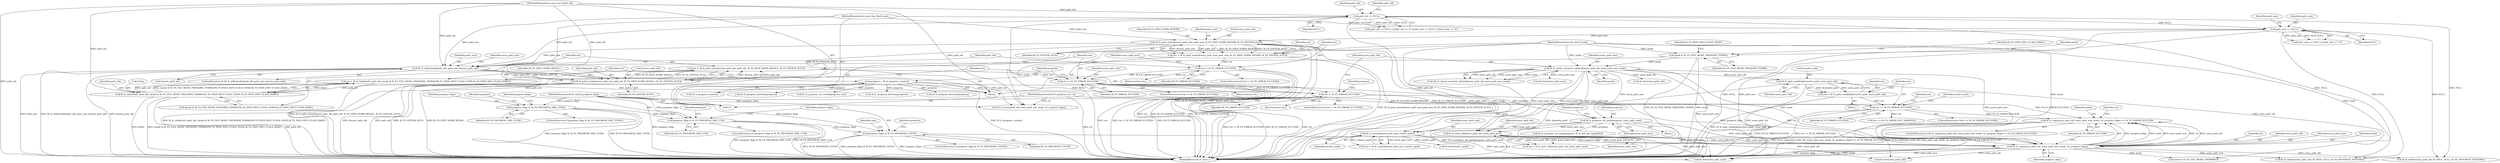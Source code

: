 digraph "0_mstdlib_db124b8f607dd0a40a9aef2d4d468fad433522a7_3@API" {
"1000333" [label="(Call,M_fs_copy(norm_path_old, norm_path_new, mode, cb, progress_flags) == M_FS_ERROR_SUCCESS)"];
"1000334" [label="(Call,M_fs_copy(norm_path_old, norm_path_new, mode, cb, progress_flags))"];
"1000304" [label="(Call,M_fs_path_readlink(&resolve_path, norm_path_old))"];
"1000236" [label="(Call,M_fs_check_overwrite_allowed(norm_path_old, norm_path_new, mode))"];
"1000216" [label="(Call,mode & M_FS_FILE_MODE_PRESERVE_PERMS)"];
"1000114" [label="(MethodParameterIn,M_uint32 mode)"];
"1000324" [label="(Call,M_fs_move_file(norm_path_old, norm_path_new))"];
"1000256" [label="(Call,M_fs_progress_set_path(progress, norm_path_new))"];
"1000206" [label="(Call,progress = M_fs_progress_create())"];
"1000315" [label="(Call,M_fs_symlink(norm_path_new, resolve_path))"];
"1000115" [label="(MethodParameterIn,M_fs_progress_cb_t cb)"];
"1000286" [label="(Call,progress_flags & M_FS_PROGRESS_COUNT)"];
"1000275" [label="(Call,progress_flags & M_FS_PROGRESS_SIZE_CUR)"];
"1000264" [label="(Call,progress_flags & M_FS_PROGRESS_SIZE_TOTAL)"];
"1000116" [label="(MethodParameterIn,M_uint32 progress_flags)"];
"1000309" [label="(Call,res == M_FS_ERROR_SUCCESS)"];
"1000302" [label="(Call,res = M_fs_path_readlink(&resolve_path, norm_path_old))"];
"1000222" [label="(Call,res != M_FS_ERROR_SUCCESS)"];
"1000209" [label="(Call,res = M_fs_info(&info, path_old, (mode & M_FS_FILE_MODE_PRESERVE_PERMS)?M_FS_PATH_INFO_FLAGS_NONE:M_FS_PATH_INFO_FLAGS_BASIC))"];
"1000211" [label="(Call,M_fs_info(&info, path_old, (mode & M_FS_FILE_MODE_PRESERVE_PERMS)?M_FS_PATH_INFO_FLAGS_NONE:M_FS_PATH_INFO_FLAGS_BASIC))"];
"1000189" [label="(Call,M_fs_path_norm(&norm_path_old, path_old, M_FS_PATH_NORM_RESALL, M_FS_SYSTEM_AUTO))"];
"1000167" [label="(Call,M_fs_isfileintodir(path_old, path_new, &norm_path_old))"];
"1000130" [label="(Call,path_old == NULL)"];
"1000112" [label="(MethodParameterIn,const char *path_old)"];
"1000151" [label="(Call,M_fs_path_norm(&norm_path_new, path_new, M_FS_PATH_NORM_RESDIR, M_FS_SYSTEM_AUTO))"];
"1000139" [label="(Call,path_new == NULL)"];
"1000113" [label="(MethodParameterIn,const char *path_new)"];
"1000196" [label="(Call,res != M_FS_ERROR_SUCCESS)"];
"1000187" [label="(Call,res = M_fs_path_norm(&norm_path_old, path_old, M_FS_PATH_NORM_RESALL, M_FS_SYSTEM_AUTO))"];
"1000158" [label="(Call,res != M_FS_ERROR_SUCCESS)"];
"1000149" [label="(Call,res = M_fs_path_norm(&norm_path_new, path_new, M_FS_PATH_NORM_RESDIR, M_FS_SYSTEM_AUTO))"];
"1000195" [label="(ControlStructure,if (res != M_FS_ERROR_SUCCESS))"];
"1000204" [label="(Return,return res;)"];
"1000340" [label="(Identifier,M_FS_ERROR_SUCCESS)"];
"1000276" [label="(Identifier,progress_flags)"];
"1000113" [label="(MethodParameterIn,const char *path_new)"];
"1000132" [label="(Identifier,NULL)"];
"1000130" [label="(Call,path_old == NULL)"];
"1000251" [label="(Block,)"];
"1000196" [label="(Call,res != M_FS_ERROR_SUCCESS)"];
"1000314" [label="(Identifier,res)"];
"1000116" [label="(MethodParameterIn,M_uint32 progress_flags)"];
"1000219" [label="(Identifier,M_FS_PATH_INFO_FLAGS_NONE)"];
"1000334" [label="(Call,M_fs_copy(norm_path_old, norm_path_new, mode, cb, progress_flags))"];
"1000215" [label="(Call,(mode & M_FS_FILE_MODE_PRESERVE_PERMS)?M_FS_PATH_INFO_FLAGS_NONE:M_FS_PATH_INFO_FLAGS_BASIC)"];
"1000194" [label="(Identifier,M_FS_SYSTEM_AUTO)"];
"1000131" [label="(Identifier,path_old)"];
"1000198" [label="(Identifier,M_FS_ERROR_SUCCESS)"];
"1000263" [label="(ControlStructure,if (progress_flags & M_FS_PROGRESS_SIZE_TOTAL))"];
"1000260" [label="(Identifier,progress)"];
"1000150" [label="(Identifier,res)"];
"1000280" [label="(Identifier,progress)"];
"1000212" [label="(Call,&info)"];
"1000188" [label="(Identifier,res)"];
"1000311" [label="(Identifier,M_FS_ERROR_SUCCESS)"];
"1000256" [label="(Call,M_fs_progress_set_path(progress, norm_path_new))"];
"1000226" [label="(Call,M_fs_progress_destroy(progress))"];
"1000275" [label="(Call,progress_flags & M_FS_PROGRESS_SIZE_CUR)"];
"1000285" [label="(ControlStructure,if (progress_flags & M_FS_PROGRESS_COUNT))"];
"1000224" [label="(Identifier,M_FS_ERROR_SUCCESS)"];
"1000154" [label="(Identifier,path_new)"];
"1000152" [label="(Call,&norm_path_new)"];
"1000387" [label="(Call,M_free(norm_path_old))"];
"1000243" [label="(Call,M_free(norm_path_new))"];
"1000316" [label="(Identifier,norm_path_new)"];
"1000309" [label="(Call,res == M_FS_ERROR_SUCCESS)"];
"1000207" [label="(Identifier,progress)"];
"1000222" [label="(Call,res != M_FS_ERROR_SUCCESS)"];
"1000193" [label="(Identifier,M_FS_PATH_NORM_RESALL)"];
"1000151" [label="(Call,M_fs_path_norm(&norm_path_new, path_new, M_FS_PATH_NORM_RESDIR, M_FS_SYSTEM_AUTO))"];
"1000313" [label="(Call,res = M_fs_symlink(norm_path_new, resolve_path))"];
"1000216" [label="(Call,mode & M_FS_FILE_MODE_PRESERVE_PERMS)"];
"1000239" [label="(Identifier,mode)"];
"1000319" [label="(Identifier,resolve_path)"];
"1000326" [label="(Identifier,norm_path_new)"];
"1000177" [label="(Call,M_fs_move(path_old, norm_path_old, mode, cb, progress_flags))"];
"1000115" [label="(MethodParameterIn,M_fs_progress_cb_t cb)"];
"1000168" [label="(Identifier,path_old)"];
"1000357" [label="(Call,M_fs_delete(norm_path_new, M_TRUE, NULL, M_FS_PROGRESS_NOEXTRA))"];
"1000220" [label="(Identifier,M_FS_PATH_INFO_FLAGS_BASIC)"];
"1000304" [label="(Call,M_fs_path_readlink(&resolve_path, norm_path_old))"];
"1000286" [label="(Call,progress_flags & M_FS_PROGRESS_COUNT)"];
"1000156" [label="(Identifier,M_FS_SYSTEM_AUTO)"];
"1000269" [label="(Identifier,progress)"];
"1000227" [label="(Identifier,progress)"];
"1000149" [label="(Call,res = M_fs_path_norm(&norm_path_new, path_new, M_FS_PATH_NORM_RESDIR, M_FS_SYSTEM_AUTO))"];
"1000315" [label="(Call,M_fs_symlink(norm_path_new, resolve_path))"];
"1000370" [label="(Call,M_fs_progress_set_result(progress, res))"];
"1000139" [label="(Call,path_new == NULL)"];
"1000338" [label="(Identifier,cb)"];
"1000163" [label="(Identifier,norm_path_new)"];
"1000155" [label="(Identifier,M_FS_PATH_NORM_RESDIR)"];
"1000328" [label="(Call,res == M_FS_ERROR_NOT_SAMEDEV)"];
"1000332" [label="(ControlStructure,if (M_fs_copy(norm_path_old, norm_path_new, mode, cb, progress_flags) == M_FS_ERROR_SUCCESS))"];
"1000192" [label="(Identifier,path_old)"];
"1000333" [label="(Call,M_fs_copy(norm_path_old, norm_path_new, mode, cb, progress_flags) == M_FS_ERROR_SUCCESS)"];
"1000383" [label="(Call,M_fs_progress_destroy(progress))"];
"1000206" [label="(Call,progress = M_fs_progress_create())"];
"1000318" [label="(Call,M_free(resolve_path))"];
"1000236" [label="(Call,M_fs_check_overwrite_allowed(norm_path_old, norm_path_new, mode))"];
"1000277" [label="(Identifier,M_FS_PROGRESS_SIZE_CUR)"];
"1000187" [label="(Call,res = M_fs_path_norm(&norm_path_old, path_old, M_FS_PATH_NORM_RESALL, M_FS_SYSTEM_AUTO))"];
"1000343" [label="(Identifier,res)"];
"1000158" [label="(Call,res != M_FS_ERROR_SUCCESS)"];
"1000305" [label="(Call,&resolve_path)"];
"1000232" [label="(Return,return res;)"];
"1000335" [label="(Identifier,norm_path_old)"];
"1000274" [label="(ControlStructure,if (progress_flags & M_FS_PROGRESS_SIZE_CUR))"];
"1000218" [label="(Identifier,M_FS_FILE_MODE_PRESERVE_PERMS)"];
"1000112" [label="(MethodParameterIn,const char *path_old)"];
"1000221" [label="(ControlStructure,if (res != M_FS_ERROR_SUCCESS))"];
"1000140" [label="(Identifier,path_new)"];
"1000245" [label="(Call,M_free(norm_path_old))"];
"1000324" [label="(Call,M_fs_move_file(norm_path_old, norm_path_new))"];
"1000164" [label="(Return,return res;)"];
"1000266" [label="(Identifier,M_FS_PROGRESS_SIZE_TOTAL)"];
"1000235" [label="(Call,!M_fs_check_overwrite_allowed(norm_path_old, norm_path_new, mode))"];
"1000325" [label="(Identifier,norm_path_old)"];
"1000129" [label="(Call,path_old == NULL || *path_old == '\0' || path_new == NULL || *path_new == '\0')"];
"1000308" [label="(ControlStructure,if (res == M_FS_ERROR_SUCCESS))"];
"1000238" [label="(Identifier,norm_path_new)"];
"1000209" [label="(Call,res = M_fs_info(&info, path_old, (mode & M_FS_FILE_MODE_PRESERVE_PERMS)?M_FS_PATH_INFO_FLAGS_NONE:M_FS_PATH_INFO_FLAGS_BASIC))"];
"1000214" [label="(Identifier,path_old)"];
"1000353" [label="(Call,mode & M_FS_FILE_MODE_OVERWRITE)"];
"1000136" [label="(Identifier,path_old)"];
"1000307" [label="(Identifier,norm_path_old)"];
"1000197" [label="(Identifier,res)"];
"1000144" [label="(Identifier,path_new)"];
"1000264" [label="(Call,progress_flags & M_FS_PROGRESS_SIZE_TOTAL)"];
"1000117" [label="(Block,)"];
"1000166" [label="(ControlStructure,if (M_fs_isfileintodir(path_old, path_new, &norm_path_old)))"];
"1000339" [label="(Identifier,progress_flags)"];
"1000170" [label="(Call,&norm_path_old)"];
"1000190" [label="(Call,&norm_path_old)"];
"1000258" [label="(Identifier,norm_path_new)"];
"1000160" [label="(Identifier,M_FS_ERROR_SUCCESS)"];
"1000138" [label="(Call,path_new == NULL || *path_new == '\0')"];
"1000241" [label="(Call,M_fs_progress_destroy(progress))"];
"1000301" [label="(Block,)"];
"1000223" [label="(Identifier,res)"];
"1000208" [label="(Call,M_fs_progress_create())"];
"1000322" [label="(Call,res = M_fs_move_file(norm_path_old, norm_path_new))"];
"1000354" [label="(Identifier,mode)"];
"1000157" [label="(ControlStructure,if (res != M_FS_ERROR_SUCCESS))"];
"1000211" [label="(Call,M_fs_info(&info, path_old, (mode & M_FS_FILE_MODE_PRESERVE_PERMS)?M_FS_PATH_INFO_FLAGS_NONE:M_FS_PATH_INFO_FLAGS_BASIC))"];
"1000317" [label="(Identifier,resolve_path)"];
"1000114" [label="(MethodParameterIn,M_uint32 mode)"];
"1000336" [label="(Identifier,norm_path_new)"];
"1000201" [label="(Identifier,norm_path_new)"];
"1000291" [label="(Identifier,progress)"];
"1000299" [label="(Identifier,info)"];
"1000310" [label="(Identifier,res)"];
"1000265" [label="(Identifier,progress_flags)"];
"1000303" [label="(Identifier,res)"];
"1000169" [label="(Identifier,path_new)"];
"1000259" [label="(Call,M_fs_progress_set_type(progress, M_fs_info_get_type(info)))"];
"1000391" [label="(MethodReturn,M_fs_error_t)"];
"1000174" [label="(Identifier,norm_path_new)"];
"1000337" [label="(Identifier,mode)"];
"1000210" [label="(Identifier,res)"];
"1000237" [label="(Identifier,norm_path_old)"];
"1000159" [label="(Identifier,res)"];
"1000344" [label="(Call,M_fs_delete(norm_path_old, M_TRUE, NULL, M_FS_PROGRESS_NOEXTRA))"];
"1000217" [label="(Identifier,mode)"];
"1000302" [label="(Call,res = M_fs_path_readlink(&resolve_path, norm_path_old))"];
"1000141" [label="(Identifier,NULL)"];
"1000257" [label="(Identifier,progress)"];
"1000385" [label="(Call,M_free(norm_path_new))"];
"1000189" [label="(Call,M_fs_path_norm(&norm_path_old, path_old, M_FS_PATH_NORM_RESALL, M_FS_SYSTEM_AUTO))"];
"1000287" [label="(Identifier,progress_flags)"];
"1000167" [label="(Call,M_fs_isfileintodir(path_old, path_new, &norm_path_old))"];
"1000288" [label="(Identifier,M_FS_PROGRESS_COUNT)"];
"1000333" -> "1000332"  [label="AST: "];
"1000333" -> "1000340"  [label="CFG: "];
"1000334" -> "1000333"  [label="AST: "];
"1000340" -> "1000333"  [label="AST: "];
"1000343" -> "1000333"  [label="CFG: "];
"1000354" -> "1000333"  [label="CFG: "];
"1000333" -> "1000391"  [label="DDG: M_fs_copy(norm_path_old, norm_path_new, mode, cb, progress_flags)"];
"1000333" -> "1000391"  [label="DDG: M_fs_copy(norm_path_old, norm_path_new, mode, cb, progress_flags) == M_FS_ERROR_SUCCESS"];
"1000333" -> "1000391"  [label="DDG: M_FS_ERROR_SUCCESS"];
"1000334" -> "1000333"  [label="DDG: progress_flags"];
"1000334" -> "1000333"  [label="DDG: mode"];
"1000334" -> "1000333"  [label="DDG: norm_path_new"];
"1000334" -> "1000333"  [label="DDG: cb"];
"1000334" -> "1000333"  [label="DDG: norm_path_old"];
"1000309" -> "1000333"  [label="DDG: M_FS_ERROR_SUCCESS"];
"1000222" -> "1000333"  [label="DDG: M_FS_ERROR_SUCCESS"];
"1000334" -> "1000339"  [label="CFG: "];
"1000335" -> "1000334"  [label="AST: "];
"1000336" -> "1000334"  [label="AST: "];
"1000337" -> "1000334"  [label="AST: "];
"1000338" -> "1000334"  [label="AST: "];
"1000339" -> "1000334"  [label="AST: "];
"1000340" -> "1000334"  [label="CFG: "];
"1000334" -> "1000391"  [label="DDG: progress_flags"];
"1000334" -> "1000391"  [label="DDG: cb"];
"1000334" -> "1000391"  [label="DDG: mode"];
"1000304" -> "1000334"  [label="DDG: norm_path_old"];
"1000324" -> "1000334"  [label="DDG: norm_path_old"];
"1000324" -> "1000334"  [label="DDG: norm_path_new"];
"1000315" -> "1000334"  [label="DDG: norm_path_new"];
"1000236" -> "1000334"  [label="DDG: norm_path_new"];
"1000236" -> "1000334"  [label="DDG: mode"];
"1000256" -> "1000334"  [label="DDG: norm_path_new"];
"1000114" -> "1000334"  [label="DDG: mode"];
"1000115" -> "1000334"  [label="DDG: cb"];
"1000286" -> "1000334"  [label="DDG: progress_flags"];
"1000116" -> "1000334"  [label="DDG: progress_flags"];
"1000334" -> "1000344"  [label="DDG: norm_path_old"];
"1000334" -> "1000353"  [label="DDG: mode"];
"1000334" -> "1000357"  [label="DDG: norm_path_new"];
"1000334" -> "1000385"  [label="DDG: norm_path_new"];
"1000334" -> "1000387"  [label="DDG: norm_path_old"];
"1000304" -> "1000302"  [label="AST: "];
"1000304" -> "1000307"  [label="CFG: "];
"1000305" -> "1000304"  [label="AST: "];
"1000307" -> "1000304"  [label="AST: "];
"1000302" -> "1000304"  [label="CFG: "];
"1000304" -> "1000391"  [label="DDG: &resolve_path"];
"1000304" -> "1000302"  [label="DDG: &resolve_path"];
"1000304" -> "1000302"  [label="DDG: norm_path_old"];
"1000236" -> "1000304"  [label="DDG: norm_path_old"];
"1000304" -> "1000387"  [label="DDG: norm_path_old"];
"1000236" -> "1000235"  [label="AST: "];
"1000236" -> "1000239"  [label="CFG: "];
"1000237" -> "1000236"  [label="AST: "];
"1000238" -> "1000236"  [label="AST: "];
"1000239" -> "1000236"  [label="AST: "];
"1000235" -> "1000236"  [label="CFG: "];
"1000236" -> "1000391"  [label="DDG: mode"];
"1000236" -> "1000235"  [label="DDG: norm_path_old"];
"1000236" -> "1000235"  [label="DDG: norm_path_new"];
"1000236" -> "1000235"  [label="DDG: mode"];
"1000216" -> "1000236"  [label="DDG: mode"];
"1000114" -> "1000236"  [label="DDG: mode"];
"1000236" -> "1000243"  [label="DDG: norm_path_new"];
"1000236" -> "1000245"  [label="DDG: norm_path_old"];
"1000236" -> "1000256"  [label="DDG: norm_path_new"];
"1000236" -> "1000315"  [label="DDG: norm_path_new"];
"1000236" -> "1000324"  [label="DDG: norm_path_old"];
"1000236" -> "1000324"  [label="DDG: norm_path_new"];
"1000236" -> "1000385"  [label="DDG: norm_path_new"];
"1000216" -> "1000215"  [label="AST: "];
"1000216" -> "1000218"  [label="CFG: "];
"1000217" -> "1000216"  [label="AST: "];
"1000218" -> "1000216"  [label="AST: "];
"1000219" -> "1000216"  [label="CFG: "];
"1000220" -> "1000216"  [label="CFG: "];
"1000216" -> "1000391"  [label="DDG: mode"];
"1000216" -> "1000391"  [label="DDG: M_FS_FILE_MODE_PRESERVE_PERMS"];
"1000114" -> "1000216"  [label="DDG: mode"];
"1000114" -> "1000111"  [label="AST: "];
"1000114" -> "1000391"  [label="DDG: mode"];
"1000114" -> "1000177"  [label="DDG: mode"];
"1000114" -> "1000353"  [label="DDG: mode"];
"1000324" -> "1000322"  [label="AST: "];
"1000324" -> "1000326"  [label="CFG: "];
"1000325" -> "1000324"  [label="AST: "];
"1000326" -> "1000324"  [label="AST: "];
"1000322" -> "1000324"  [label="CFG: "];
"1000324" -> "1000322"  [label="DDG: norm_path_old"];
"1000324" -> "1000322"  [label="DDG: norm_path_new"];
"1000256" -> "1000324"  [label="DDG: norm_path_new"];
"1000324" -> "1000385"  [label="DDG: norm_path_new"];
"1000324" -> "1000387"  [label="DDG: norm_path_old"];
"1000256" -> "1000251"  [label="AST: "];
"1000256" -> "1000258"  [label="CFG: "];
"1000257" -> "1000256"  [label="AST: "];
"1000258" -> "1000256"  [label="AST: "];
"1000260" -> "1000256"  [label="CFG: "];
"1000256" -> "1000391"  [label="DDG: M_fs_progress_set_path(progress, norm_path_new)"];
"1000206" -> "1000256"  [label="DDG: progress"];
"1000256" -> "1000259"  [label="DDG: progress"];
"1000256" -> "1000315"  [label="DDG: norm_path_new"];
"1000256" -> "1000385"  [label="DDG: norm_path_new"];
"1000206" -> "1000117"  [label="AST: "];
"1000206" -> "1000208"  [label="CFG: "];
"1000207" -> "1000206"  [label="AST: "];
"1000208" -> "1000206"  [label="AST: "];
"1000210" -> "1000206"  [label="CFG: "];
"1000206" -> "1000391"  [label="DDG: M_fs_progress_create()"];
"1000206" -> "1000226"  [label="DDG: progress"];
"1000206" -> "1000241"  [label="DDG: progress"];
"1000206" -> "1000370"  [label="DDG: progress"];
"1000206" -> "1000383"  [label="DDG: progress"];
"1000315" -> "1000313"  [label="AST: "];
"1000315" -> "1000317"  [label="CFG: "];
"1000316" -> "1000315"  [label="AST: "];
"1000317" -> "1000315"  [label="AST: "];
"1000313" -> "1000315"  [label="CFG: "];
"1000315" -> "1000313"  [label="DDG: norm_path_new"];
"1000315" -> "1000313"  [label="DDG: resolve_path"];
"1000315" -> "1000318"  [label="DDG: resolve_path"];
"1000315" -> "1000385"  [label="DDG: norm_path_new"];
"1000115" -> "1000111"  [label="AST: "];
"1000115" -> "1000391"  [label="DDG: cb"];
"1000115" -> "1000177"  [label="DDG: cb"];
"1000286" -> "1000285"  [label="AST: "];
"1000286" -> "1000288"  [label="CFG: "];
"1000287" -> "1000286"  [label="AST: "];
"1000288" -> "1000286"  [label="AST: "];
"1000291" -> "1000286"  [label="CFG: "];
"1000299" -> "1000286"  [label="CFG: "];
"1000286" -> "1000391"  [label="DDG: progress_flags & M_FS_PROGRESS_COUNT"];
"1000286" -> "1000391"  [label="DDG: progress_flags"];
"1000286" -> "1000391"  [label="DDG: M_FS_PROGRESS_COUNT"];
"1000275" -> "1000286"  [label="DDG: progress_flags"];
"1000116" -> "1000286"  [label="DDG: progress_flags"];
"1000275" -> "1000274"  [label="AST: "];
"1000275" -> "1000277"  [label="CFG: "];
"1000276" -> "1000275"  [label="AST: "];
"1000277" -> "1000275"  [label="AST: "];
"1000280" -> "1000275"  [label="CFG: "];
"1000287" -> "1000275"  [label="CFG: "];
"1000275" -> "1000391"  [label="DDG: progress_flags & M_FS_PROGRESS_SIZE_CUR"];
"1000275" -> "1000391"  [label="DDG: M_FS_PROGRESS_SIZE_CUR"];
"1000264" -> "1000275"  [label="DDG: progress_flags"];
"1000116" -> "1000275"  [label="DDG: progress_flags"];
"1000264" -> "1000263"  [label="AST: "];
"1000264" -> "1000266"  [label="CFG: "];
"1000265" -> "1000264"  [label="AST: "];
"1000266" -> "1000264"  [label="AST: "];
"1000269" -> "1000264"  [label="CFG: "];
"1000276" -> "1000264"  [label="CFG: "];
"1000264" -> "1000391"  [label="DDG: progress_flags & M_FS_PROGRESS_SIZE_TOTAL"];
"1000264" -> "1000391"  [label="DDG: M_FS_PROGRESS_SIZE_TOTAL"];
"1000116" -> "1000264"  [label="DDG: progress_flags"];
"1000116" -> "1000111"  [label="AST: "];
"1000116" -> "1000391"  [label="DDG: progress_flags"];
"1000116" -> "1000177"  [label="DDG: progress_flags"];
"1000309" -> "1000308"  [label="AST: "];
"1000309" -> "1000311"  [label="CFG: "];
"1000310" -> "1000309"  [label="AST: "];
"1000311" -> "1000309"  [label="AST: "];
"1000314" -> "1000309"  [label="CFG: "];
"1000319" -> "1000309"  [label="CFG: "];
"1000309" -> "1000391"  [label="DDG: res == M_FS_ERROR_SUCCESS"];
"1000309" -> "1000391"  [label="DDG: M_FS_ERROR_SUCCESS"];
"1000302" -> "1000309"  [label="DDG: res"];
"1000222" -> "1000309"  [label="DDG: M_FS_ERROR_SUCCESS"];
"1000309" -> "1000328"  [label="DDG: res"];
"1000302" -> "1000301"  [label="AST: "];
"1000303" -> "1000302"  [label="AST: "];
"1000310" -> "1000302"  [label="CFG: "];
"1000302" -> "1000391"  [label="DDG: M_fs_path_readlink(&resolve_path, norm_path_old)"];
"1000222" -> "1000221"  [label="AST: "];
"1000222" -> "1000224"  [label="CFG: "];
"1000223" -> "1000222"  [label="AST: "];
"1000224" -> "1000222"  [label="AST: "];
"1000227" -> "1000222"  [label="CFG: "];
"1000237" -> "1000222"  [label="CFG: "];
"1000222" -> "1000391"  [label="DDG: res"];
"1000222" -> "1000391"  [label="DDG: res != M_FS_ERROR_SUCCESS"];
"1000222" -> "1000391"  [label="DDG: M_FS_ERROR_SUCCESS"];
"1000209" -> "1000222"  [label="DDG: res"];
"1000196" -> "1000222"  [label="DDG: M_FS_ERROR_SUCCESS"];
"1000222" -> "1000232"  [label="DDG: res"];
"1000209" -> "1000117"  [label="AST: "];
"1000209" -> "1000211"  [label="CFG: "];
"1000210" -> "1000209"  [label="AST: "];
"1000211" -> "1000209"  [label="AST: "];
"1000223" -> "1000209"  [label="CFG: "];
"1000209" -> "1000391"  [label="DDG: M_fs_info(&info, path_old, (mode & M_FS_FILE_MODE_PRESERVE_PERMS)?M_FS_PATH_INFO_FLAGS_NONE:M_FS_PATH_INFO_FLAGS_BASIC)"];
"1000211" -> "1000209"  [label="DDG: &info"];
"1000211" -> "1000209"  [label="DDG: path_old"];
"1000211" -> "1000209"  [label="DDG: (mode & M_FS_FILE_MODE_PRESERVE_PERMS)?M_FS_PATH_INFO_FLAGS_NONE:M_FS_PATH_INFO_FLAGS_BASIC"];
"1000211" -> "1000215"  [label="CFG: "];
"1000212" -> "1000211"  [label="AST: "];
"1000214" -> "1000211"  [label="AST: "];
"1000215" -> "1000211"  [label="AST: "];
"1000211" -> "1000391"  [label="DDG: path_old"];
"1000211" -> "1000391"  [label="DDG: &info"];
"1000211" -> "1000391"  [label="DDG: (mode & M_FS_FILE_MODE_PRESERVE_PERMS)?M_FS_PATH_INFO_FLAGS_NONE:M_FS_PATH_INFO_FLAGS_BASIC"];
"1000189" -> "1000211"  [label="DDG: path_old"];
"1000112" -> "1000211"  [label="DDG: path_old"];
"1000189" -> "1000187"  [label="AST: "];
"1000189" -> "1000194"  [label="CFG: "];
"1000190" -> "1000189"  [label="AST: "];
"1000192" -> "1000189"  [label="AST: "];
"1000193" -> "1000189"  [label="AST: "];
"1000194" -> "1000189"  [label="AST: "];
"1000187" -> "1000189"  [label="CFG: "];
"1000189" -> "1000391"  [label="DDG: M_FS_SYSTEM_AUTO"];
"1000189" -> "1000391"  [label="DDG: &norm_path_old"];
"1000189" -> "1000391"  [label="DDG: M_FS_PATH_NORM_RESALL"];
"1000189" -> "1000391"  [label="DDG: path_old"];
"1000189" -> "1000187"  [label="DDG: &norm_path_old"];
"1000189" -> "1000187"  [label="DDG: path_old"];
"1000189" -> "1000187"  [label="DDG: M_FS_PATH_NORM_RESALL"];
"1000189" -> "1000187"  [label="DDG: M_FS_SYSTEM_AUTO"];
"1000167" -> "1000189"  [label="DDG: &norm_path_old"];
"1000167" -> "1000189"  [label="DDG: path_old"];
"1000112" -> "1000189"  [label="DDG: path_old"];
"1000151" -> "1000189"  [label="DDG: M_FS_SYSTEM_AUTO"];
"1000167" -> "1000166"  [label="AST: "];
"1000167" -> "1000170"  [label="CFG: "];
"1000168" -> "1000167"  [label="AST: "];
"1000169" -> "1000167"  [label="AST: "];
"1000170" -> "1000167"  [label="AST: "];
"1000174" -> "1000167"  [label="CFG: "];
"1000188" -> "1000167"  [label="CFG: "];
"1000167" -> "1000391"  [label="DDG: path_new"];
"1000167" -> "1000391"  [label="DDG: M_fs_isfileintodir(path_old, path_new, &norm_path_old)"];
"1000167" -> "1000391"  [label="DDG: &norm_path_old"];
"1000130" -> "1000167"  [label="DDG: path_old"];
"1000112" -> "1000167"  [label="DDG: path_old"];
"1000151" -> "1000167"  [label="DDG: path_new"];
"1000113" -> "1000167"  [label="DDG: path_new"];
"1000167" -> "1000177"  [label="DDG: path_old"];
"1000130" -> "1000129"  [label="AST: "];
"1000130" -> "1000132"  [label="CFG: "];
"1000131" -> "1000130"  [label="AST: "];
"1000132" -> "1000130"  [label="AST: "];
"1000136" -> "1000130"  [label="CFG: "];
"1000129" -> "1000130"  [label="CFG: "];
"1000130" -> "1000391"  [label="DDG: NULL"];
"1000130" -> "1000391"  [label="DDG: path_old"];
"1000130" -> "1000129"  [label="DDG: path_old"];
"1000130" -> "1000129"  [label="DDG: NULL"];
"1000112" -> "1000130"  [label="DDG: path_old"];
"1000130" -> "1000139"  [label="DDG: NULL"];
"1000130" -> "1000344"  [label="DDG: NULL"];
"1000130" -> "1000357"  [label="DDG: NULL"];
"1000112" -> "1000111"  [label="AST: "];
"1000112" -> "1000391"  [label="DDG: path_old"];
"1000112" -> "1000177"  [label="DDG: path_old"];
"1000151" -> "1000149"  [label="AST: "];
"1000151" -> "1000156"  [label="CFG: "];
"1000152" -> "1000151"  [label="AST: "];
"1000154" -> "1000151"  [label="AST: "];
"1000155" -> "1000151"  [label="AST: "];
"1000156" -> "1000151"  [label="AST: "];
"1000149" -> "1000151"  [label="CFG: "];
"1000151" -> "1000391"  [label="DDG: &norm_path_new"];
"1000151" -> "1000391"  [label="DDG: M_FS_PATH_NORM_RESDIR"];
"1000151" -> "1000391"  [label="DDG: path_new"];
"1000151" -> "1000391"  [label="DDG: M_FS_SYSTEM_AUTO"];
"1000151" -> "1000149"  [label="DDG: &norm_path_new"];
"1000151" -> "1000149"  [label="DDG: path_new"];
"1000151" -> "1000149"  [label="DDG: M_FS_PATH_NORM_RESDIR"];
"1000151" -> "1000149"  [label="DDG: M_FS_SYSTEM_AUTO"];
"1000139" -> "1000151"  [label="DDG: path_new"];
"1000113" -> "1000151"  [label="DDG: path_new"];
"1000139" -> "1000138"  [label="AST: "];
"1000139" -> "1000141"  [label="CFG: "];
"1000140" -> "1000139"  [label="AST: "];
"1000141" -> "1000139"  [label="AST: "];
"1000144" -> "1000139"  [label="CFG: "];
"1000138" -> "1000139"  [label="CFG: "];
"1000139" -> "1000391"  [label="DDG: NULL"];
"1000139" -> "1000391"  [label="DDG: path_new"];
"1000139" -> "1000138"  [label="DDG: path_new"];
"1000139" -> "1000138"  [label="DDG: NULL"];
"1000113" -> "1000139"  [label="DDG: path_new"];
"1000139" -> "1000344"  [label="DDG: NULL"];
"1000139" -> "1000357"  [label="DDG: NULL"];
"1000113" -> "1000111"  [label="AST: "];
"1000113" -> "1000391"  [label="DDG: path_new"];
"1000196" -> "1000195"  [label="AST: "];
"1000196" -> "1000198"  [label="CFG: "];
"1000197" -> "1000196"  [label="AST: "];
"1000198" -> "1000196"  [label="AST: "];
"1000201" -> "1000196"  [label="CFG: "];
"1000207" -> "1000196"  [label="CFG: "];
"1000196" -> "1000391"  [label="DDG: res"];
"1000196" -> "1000391"  [label="DDG: res != M_FS_ERROR_SUCCESS"];
"1000196" -> "1000391"  [label="DDG: M_FS_ERROR_SUCCESS"];
"1000187" -> "1000196"  [label="DDG: res"];
"1000158" -> "1000196"  [label="DDG: M_FS_ERROR_SUCCESS"];
"1000196" -> "1000204"  [label="DDG: res"];
"1000187" -> "1000117"  [label="AST: "];
"1000188" -> "1000187"  [label="AST: "];
"1000197" -> "1000187"  [label="CFG: "];
"1000187" -> "1000391"  [label="DDG: M_fs_path_norm(&norm_path_old, path_old, M_FS_PATH_NORM_RESALL, M_FS_SYSTEM_AUTO)"];
"1000158" -> "1000157"  [label="AST: "];
"1000158" -> "1000160"  [label="CFG: "];
"1000159" -> "1000158"  [label="AST: "];
"1000160" -> "1000158"  [label="AST: "];
"1000163" -> "1000158"  [label="CFG: "];
"1000168" -> "1000158"  [label="CFG: "];
"1000158" -> "1000391"  [label="DDG: res"];
"1000158" -> "1000391"  [label="DDG: M_FS_ERROR_SUCCESS"];
"1000158" -> "1000391"  [label="DDG: res != M_FS_ERROR_SUCCESS"];
"1000149" -> "1000158"  [label="DDG: res"];
"1000158" -> "1000164"  [label="DDG: res"];
"1000149" -> "1000117"  [label="AST: "];
"1000150" -> "1000149"  [label="AST: "];
"1000159" -> "1000149"  [label="CFG: "];
"1000149" -> "1000391"  [label="DDG: M_fs_path_norm(&norm_path_new, path_new, M_FS_PATH_NORM_RESDIR, M_FS_SYSTEM_AUTO)"];
}
